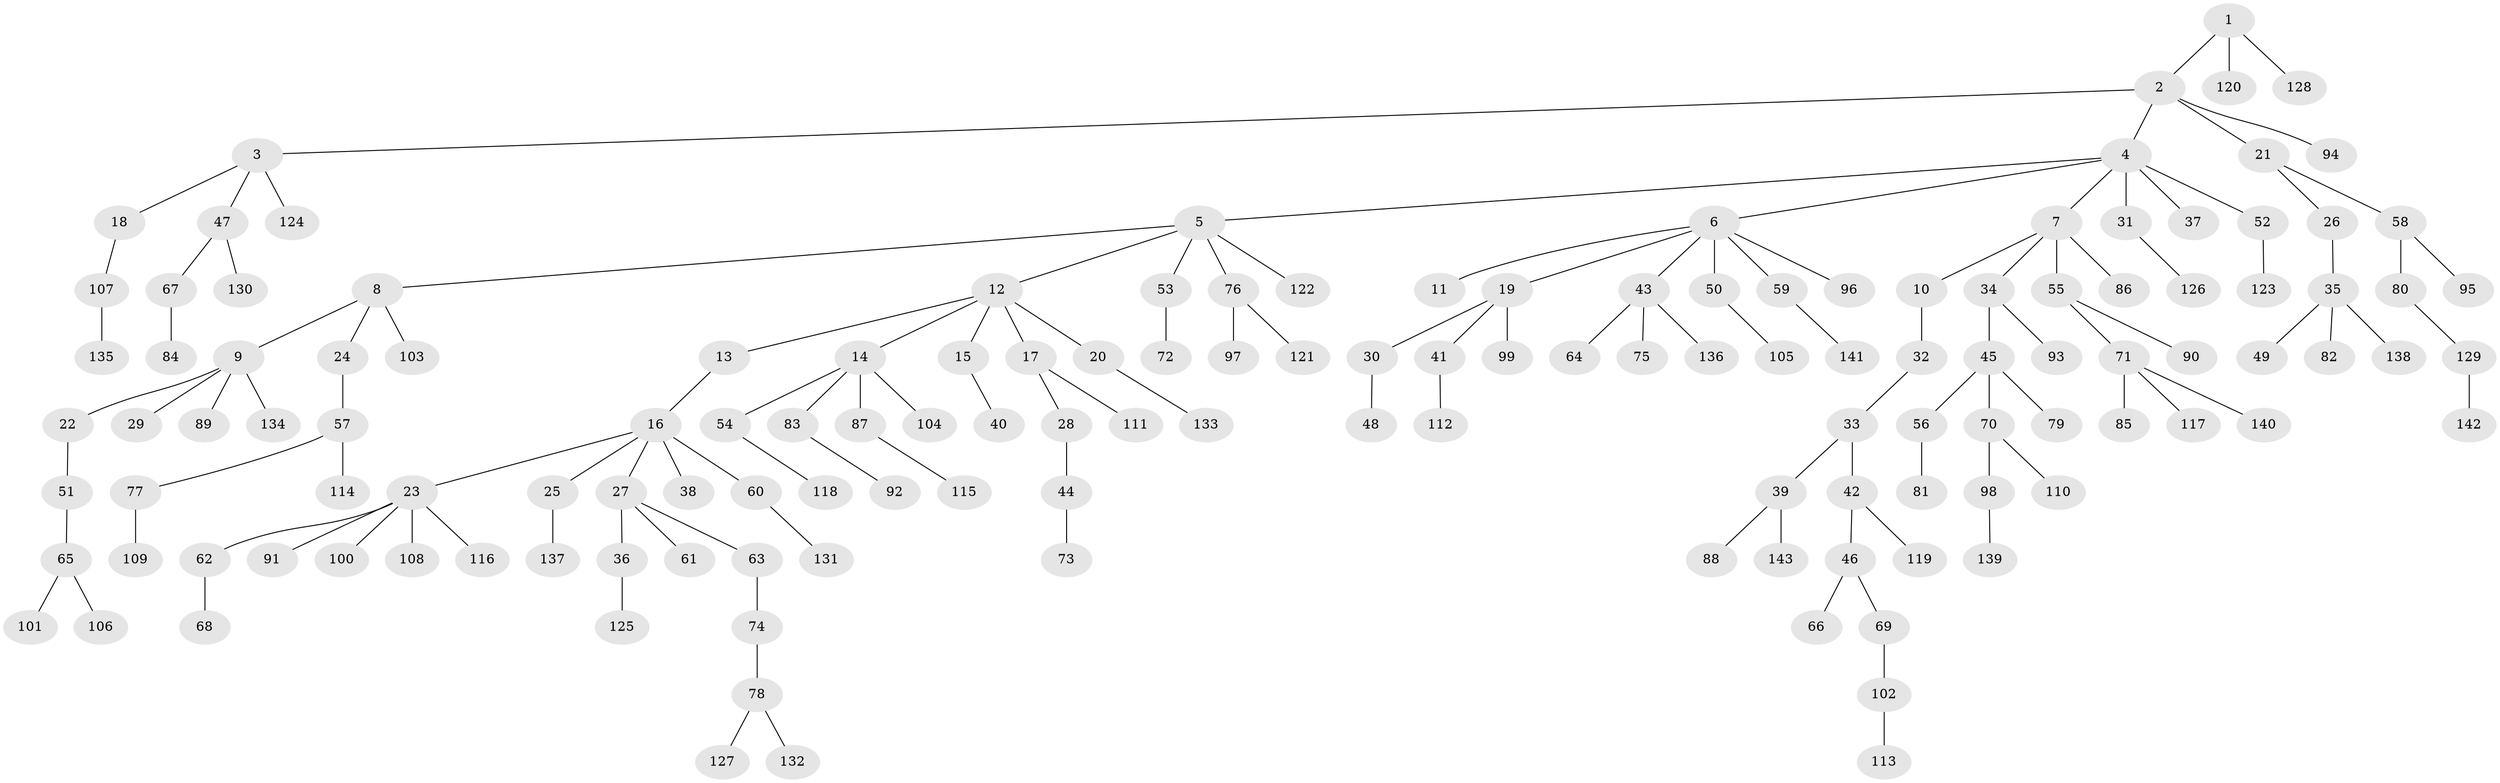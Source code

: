 // coarse degree distribution, {2: 0.18, 4: 0.05, 6: 0.05, 7: 0.01, 3: 0.11, 5: 0.03, 1: 0.57}
// Generated by graph-tools (version 1.1) at 2025/42/03/06/25 10:42:03]
// undirected, 143 vertices, 142 edges
graph export_dot {
graph [start="1"]
  node [color=gray90,style=filled];
  1;
  2;
  3;
  4;
  5;
  6;
  7;
  8;
  9;
  10;
  11;
  12;
  13;
  14;
  15;
  16;
  17;
  18;
  19;
  20;
  21;
  22;
  23;
  24;
  25;
  26;
  27;
  28;
  29;
  30;
  31;
  32;
  33;
  34;
  35;
  36;
  37;
  38;
  39;
  40;
  41;
  42;
  43;
  44;
  45;
  46;
  47;
  48;
  49;
  50;
  51;
  52;
  53;
  54;
  55;
  56;
  57;
  58;
  59;
  60;
  61;
  62;
  63;
  64;
  65;
  66;
  67;
  68;
  69;
  70;
  71;
  72;
  73;
  74;
  75;
  76;
  77;
  78;
  79;
  80;
  81;
  82;
  83;
  84;
  85;
  86;
  87;
  88;
  89;
  90;
  91;
  92;
  93;
  94;
  95;
  96;
  97;
  98;
  99;
  100;
  101;
  102;
  103;
  104;
  105;
  106;
  107;
  108;
  109;
  110;
  111;
  112;
  113;
  114;
  115;
  116;
  117;
  118;
  119;
  120;
  121;
  122;
  123;
  124;
  125;
  126;
  127;
  128;
  129;
  130;
  131;
  132;
  133;
  134;
  135;
  136;
  137;
  138;
  139;
  140;
  141;
  142;
  143;
  1 -- 2;
  1 -- 120;
  1 -- 128;
  2 -- 3;
  2 -- 4;
  2 -- 21;
  2 -- 94;
  3 -- 18;
  3 -- 47;
  3 -- 124;
  4 -- 5;
  4 -- 6;
  4 -- 7;
  4 -- 31;
  4 -- 37;
  4 -- 52;
  5 -- 8;
  5 -- 12;
  5 -- 53;
  5 -- 76;
  5 -- 122;
  6 -- 11;
  6 -- 19;
  6 -- 43;
  6 -- 50;
  6 -- 59;
  6 -- 96;
  7 -- 10;
  7 -- 34;
  7 -- 55;
  7 -- 86;
  8 -- 9;
  8 -- 24;
  8 -- 103;
  9 -- 22;
  9 -- 29;
  9 -- 89;
  9 -- 134;
  10 -- 32;
  12 -- 13;
  12 -- 14;
  12 -- 15;
  12 -- 17;
  12 -- 20;
  13 -- 16;
  14 -- 54;
  14 -- 83;
  14 -- 87;
  14 -- 104;
  15 -- 40;
  16 -- 23;
  16 -- 25;
  16 -- 27;
  16 -- 38;
  16 -- 60;
  17 -- 28;
  17 -- 111;
  18 -- 107;
  19 -- 30;
  19 -- 41;
  19 -- 99;
  20 -- 133;
  21 -- 26;
  21 -- 58;
  22 -- 51;
  23 -- 62;
  23 -- 91;
  23 -- 100;
  23 -- 108;
  23 -- 116;
  24 -- 57;
  25 -- 137;
  26 -- 35;
  27 -- 36;
  27 -- 61;
  27 -- 63;
  28 -- 44;
  30 -- 48;
  31 -- 126;
  32 -- 33;
  33 -- 39;
  33 -- 42;
  34 -- 45;
  34 -- 93;
  35 -- 49;
  35 -- 82;
  35 -- 138;
  36 -- 125;
  39 -- 88;
  39 -- 143;
  41 -- 112;
  42 -- 46;
  42 -- 119;
  43 -- 64;
  43 -- 75;
  43 -- 136;
  44 -- 73;
  45 -- 56;
  45 -- 70;
  45 -- 79;
  46 -- 66;
  46 -- 69;
  47 -- 67;
  47 -- 130;
  50 -- 105;
  51 -- 65;
  52 -- 123;
  53 -- 72;
  54 -- 118;
  55 -- 71;
  55 -- 90;
  56 -- 81;
  57 -- 77;
  57 -- 114;
  58 -- 80;
  58 -- 95;
  59 -- 141;
  60 -- 131;
  62 -- 68;
  63 -- 74;
  65 -- 101;
  65 -- 106;
  67 -- 84;
  69 -- 102;
  70 -- 98;
  70 -- 110;
  71 -- 85;
  71 -- 117;
  71 -- 140;
  74 -- 78;
  76 -- 97;
  76 -- 121;
  77 -- 109;
  78 -- 127;
  78 -- 132;
  80 -- 129;
  83 -- 92;
  87 -- 115;
  98 -- 139;
  102 -- 113;
  107 -- 135;
  129 -- 142;
}
